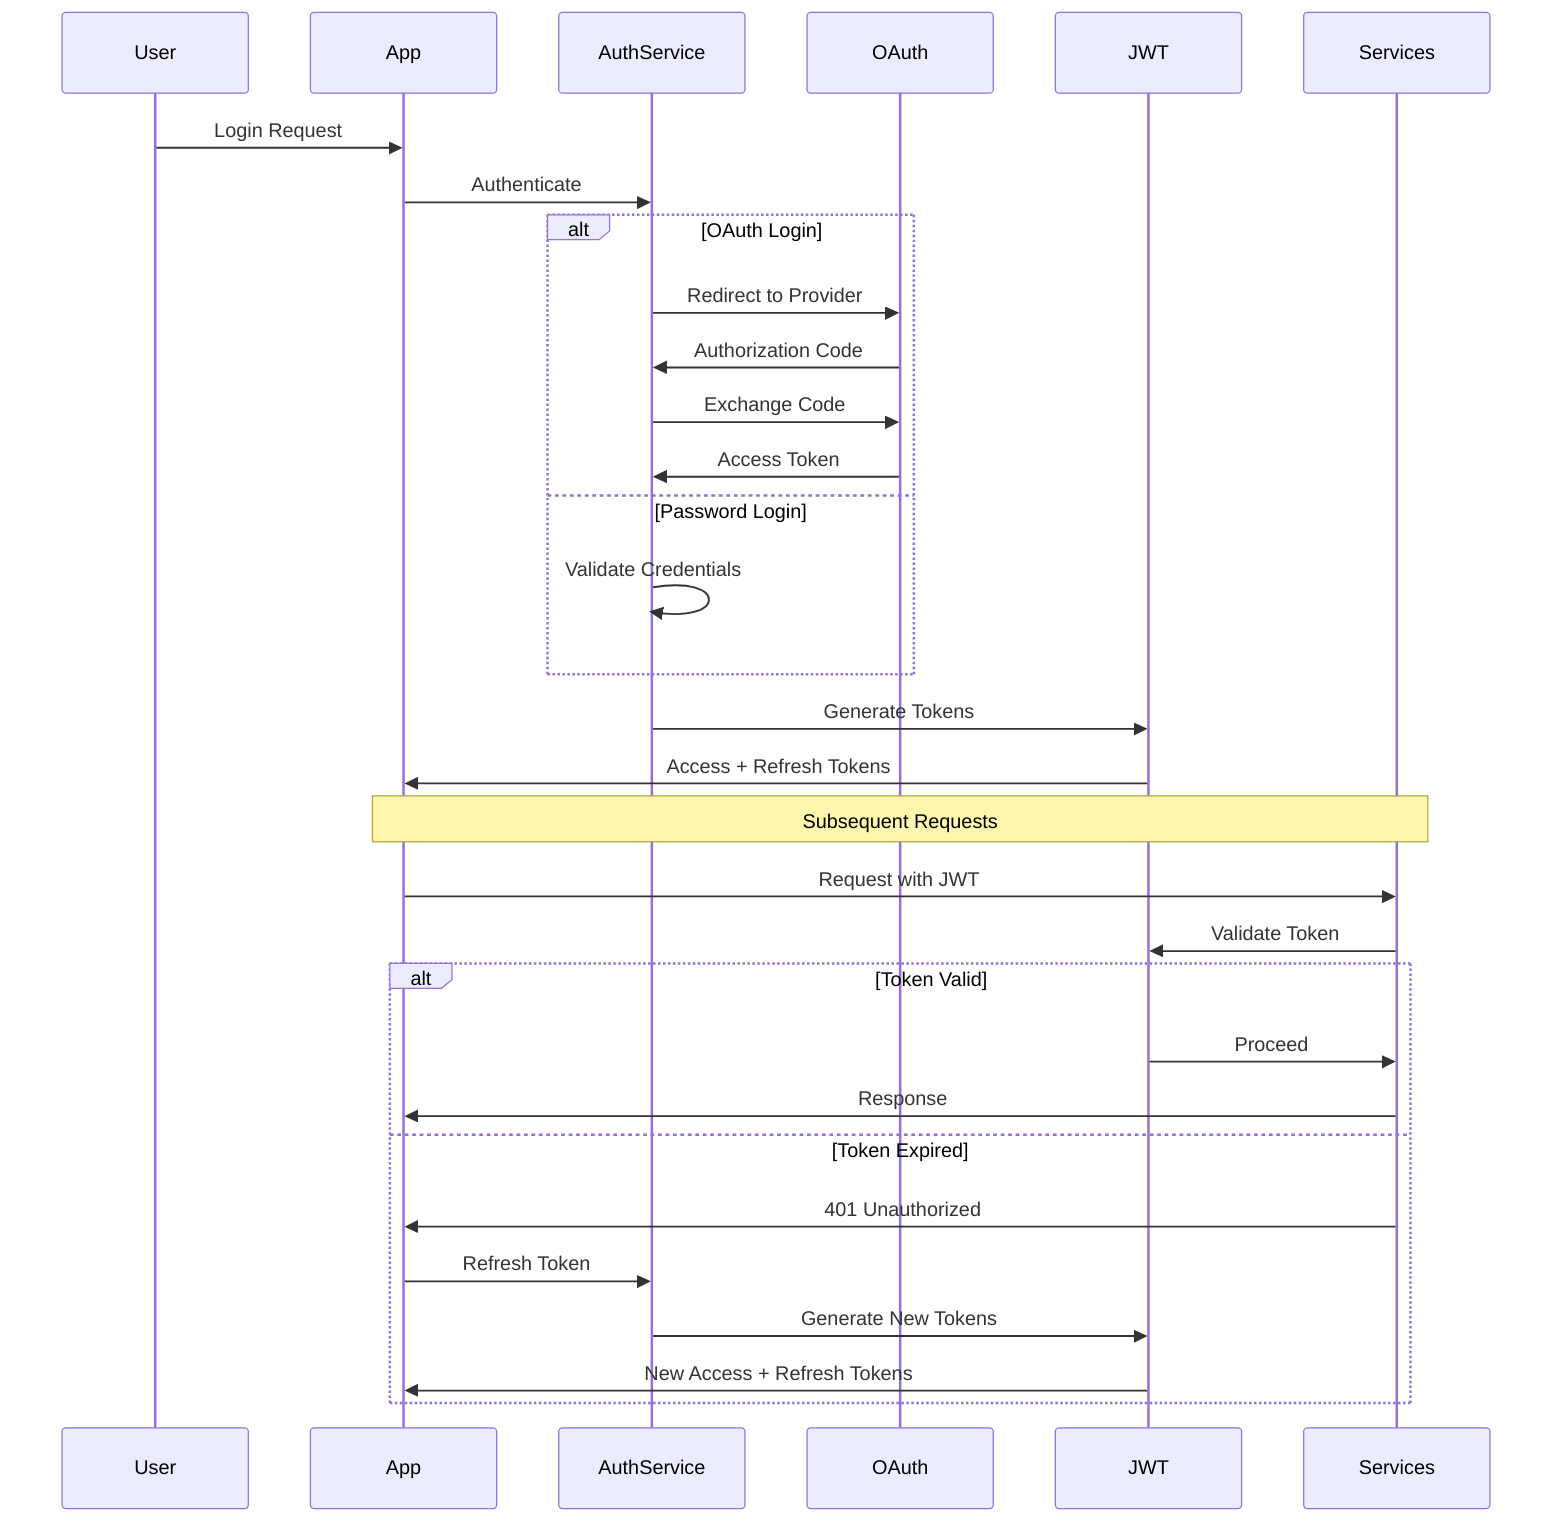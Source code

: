 sequenceDiagram
    participant User
    participant App
    participant AuthService
    participant OAuth
    participant JWT
    participant Services
    
    User->>App: Login Request
    App->>AuthService: Authenticate
    
    alt OAuth Login
        AuthService->>OAuth: Redirect to Provider
        OAuth->>AuthService: Authorization Code
        AuthService->>OAuth: Exchange Code
        OAuth->>AuthService: Access Token
    else Password Login
        AuthService->>AuthService: Validate Credentials
    end
    
    AuthService->>JWT: Generate Tokens
    JWT->>App: Access + Refresh Tokens
    
    Note over App,Services: Subsequent Requests
    
    App->>Services: Request with JWT
    Services->>JWT: Validate Token
    
    alt Token Valid
        JWT->>Services: Proceed
        Services->>App: Response
    else Token Expired
        Services->>App: 401 Unauthorized
        App->>AuthService: Refresh Token
        AuthService->>JWT: Generate New Tokens
        JWT->>App: New Access + Refresh Tokens
    end